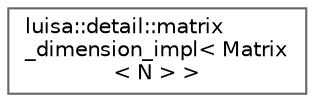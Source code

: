 digraph "类继承关系图"
{
 // LATEX_PDF_SIZE
  bgcolor="transparent";
  edge [fontname=Helvetica,fontsize=10,labelfontname=Helvetica,labelfontsize=10];
  node [fontname=Helvetica,fontsize=10,shape=box,height=0.2,width=0.4];
  rankdir="LR";
  Node0 [id="Node000000",label="luisa::detail::matrix\l_dimension_impl\< Matrix\l\< N \> \>",height=0.2,width=0.4,color="grey40", fillcolor="white", style="filled",URL="$structluisa_1_1detail_1_1matrix__dimension__impl_3_01_matrix_3_01_n_01_4_01_4.html",tooltip=" "];
}
